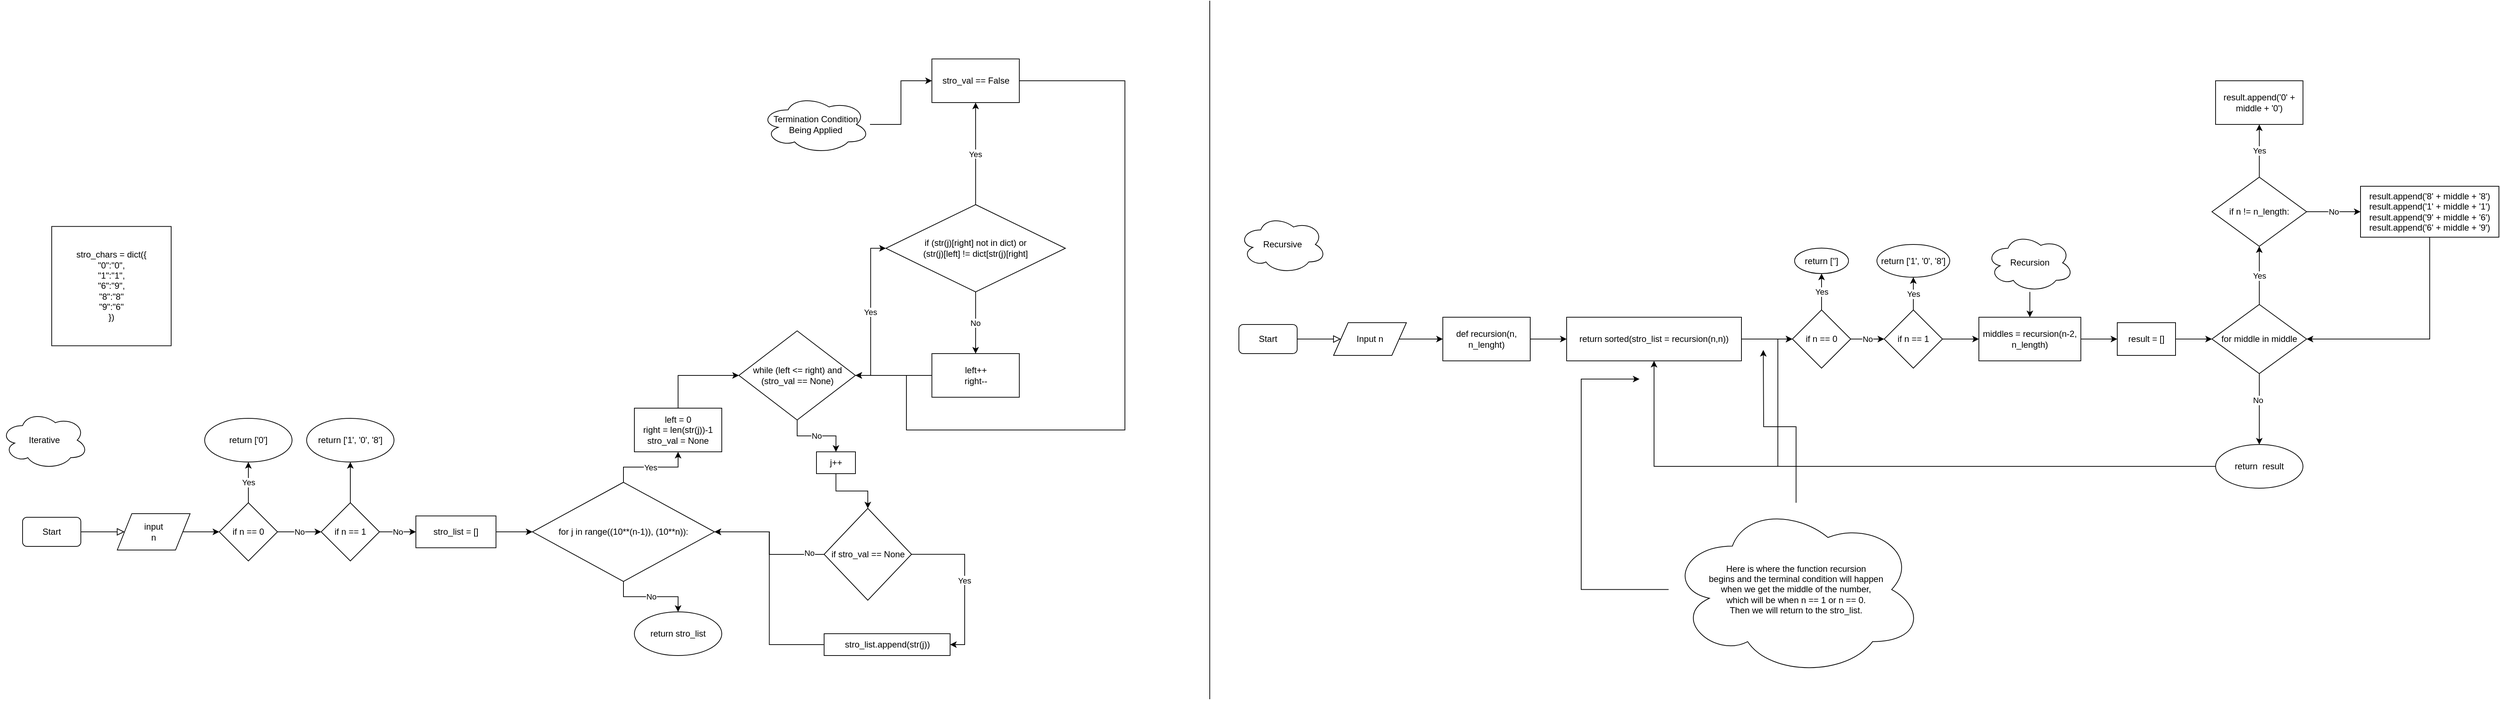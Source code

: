 <mxfile version="20.3.1" type="github">
  <diagram id="C5RBs43oDa-KdzZeNtuy" name="Page-1">
    <mxGraphModel dx="1734" dy="617" grid="1" gridSize="10" guides="1" tooltips="1" connect="1" arrows="1" fold="1" page="1" pageScale="1" pageWidth="827" pageHeight="1169" math="0" shadow="0">
      <root>
        <object label="" id="WIyWlLk6GJQsqaUBKTNV-0">
          <mxCell />
        </object>
        <mxCell id="WIyWlLk6GJQsqaUBKTNV-1" parent="WIyWlLk6GJQsqaUBKTNV-0" />
        <mxCell id="WIyWlLk6GJQsqaUBKTNV-2" value="" style="rounded=0;html=1;jettySize=auto;orthogonalLoop=1;fontSize=11;endArrow=block;endFill=0;endSize=8;strokeWidth=1;shadow=0;labelBackgroundColor=none;edgeStyle=orthogonalEdgeStyle;entryX=0;entryY=0.5;entryDx=0;entryDy=0;" parent="WIyWlLk6GJQsqaUBKTNV-1" source="WIyWlLk6GJQsqaUBKTNV-3" edge="1" target="UAvPD8WfjczdkTZnf0Nm-73">
          <mxGeometry relative="1" as="geometry">
            <mxPoint x="-620" y="810" as="targetPoint" />
          </mxGeometry>
        </mxCell>
        <mxCell id="WIyWlLk6GJQsqaUBKTNV-3" value="Start" style="rounded=1;whiteSpace=wrap;html=1;fontSize=12;glass=0;strokeWidth=1;shadow=0;" parent="WIyWlLk6GJQsqaUBKTNV-1" vertex="1">
          <mxGeometry x="-740" y="790" width="80" height="40" as="geometry" />
        </mxCell>
        <mxCell id="C8QLcQqAlrhgvGibjwOG-6" value="" style="edgeStyle=orthogonalEdgeStyle;rounded=0;orthogonalLoop=1;jettySize=auto;html=1;" edge="1" parent="WIyWlLk6GJQsqaUBKTNV-1" source="UAvPD8WfjczdkTZnf0Nm-73" target="C8QLcQqAlrhgvGibjwOG-5">
          <mxGeometry relative="1" as="geometry" />
        </mxCell>
        <mxCell id="UAvPD8WfjczdkTZnf0Nm-73" value="input&lt;br&gt;n" style="shape=parallelogram;perimeter=parallelogramPerimeter;whiteSpace=wrap;html=1;fixedSize=1;" parent="WIyWlLk6GJQsqaUBKTNV-1" vertex="1">
          <mxGeometry x="-610" y="785" width="100" height="50" as="geometry" />
        </mxCell>
        <mxCell id="UAvPD8WfjczdkTZnf0Nm-83" value="Yes" style="edgeStyle=orthogonalEdgeStyle;rounded=0;orthogonalLoop=1;jettySize=auto;html=0;" parent="WIyWlLk6GJQsqaUBKTNV-1" source="UAvPD8WfjczdkTZnf0Nm-76" target="UAvPD8WfjczdkTZnf0Nm-82" edge="1">
          <mxGeometry relative="1" as="geometry" />
        </mxCell>
        <mxCell id="SS6zmwQ81CMFTvqJXIf2-1" value="No" style="edgeStyle=orthogonalEdgeStyle;rounded=0;orthogonalLoop=1;jettySize=auto;html=1;" parent="WIyWlLk6GJQsqaUBKTNV-1" source="UAvPD8WfjczdkTZnf0Nm-76" target="SS6zmwQ81CMFTvqJXIf2-0" edge="1">
          <mxGeometry relative="1" as="geometry" />
        </mxCell>
        <mxCell id="UAvPD8WfjczdkTZnf0Nm-76" value="for j in range((10**(n-1)), (10**n)):" style="rhombus;whiteSpace=wrap;html=1;" parent="WIyWlLk6GJQsqaUBKTNV-1" vertex="1">
          <mxGeometry x="-40" y="741.88" width="250" height="136.25" as="geometry" />
        </mxCell>
        <mxCell id="UAvPD8WfjczdkTZnf0Nm-80" value="" style="edgeStyle=orthogonalEdgeStyle;rounded=0;orthogonalLoop=1;jettySize=auto;html=0;" parent="WIyWlLk6GJQsqaUBKTNV-1" source="UAvPD8WfjczdkTZnf0Nm-78" target="UAvPD8WfjczdkTZnf0Nm-76" edge="1">
          <mxGeometry relative="1" as="geometry" />
        </mxCell>
        <mxCell id="UAvPD8WfjczdkTZnf0Nm-78" value="stro_list = []" style="whiteSpace=wrap;html=1;" parent="WIyWlLk6GJQsqaUBKTNV-1" vertex="1">
          <mxGeometry x="-200" y="788.13" width="110" height="43.75" as="geometry" />
        </mxCell>
        <mxCell id="UAvPD8WfjczdkTZnf0Nm-93" value="" style="edgeStyle=orthogonalEdgeStyle;rounded=0;orthogonalLoop=1;jettySize=auto;html=0;entryX=0;entryY=0.5;entryDx=0;entryDy=0;exitX=0.5;exitY=0;exitDx=0;exitDy=0;" parent="WIyWlLk6GJQsqaUBKTNV-1" source="UAvPD8WfjczdkTZnf0Nm-82" target="UAvPD8WfjczdkTZnf0Nm-94" edge="1">
          <mxGeometry relative="1" as="geometry">
            <mxPoint x="160.5" y="590" as="targetPoint" />
          </mxGeometry>
        </mxCell>
        <mxCell id="UAvPD8WfjczdkTZnf0Nm-82" value="left = 0&lt;br&gt;right = len(str(j))-1&lt;br&gt;stro_val = None" style="whiteSpace=wrap;html=1;" parent="WIyWlLk6GJQsqaUBKTNV-1" vertex="1">
          <mxGeometry x="100" y="640" width="120" height="60" as="geometry" />
        </mxCell>
        <mxCell id="UAvPD8WfjczdkTZnf0Nm-100" value="Yes" style="edgeStyle=orthogonalEdgeStyle;rounded=0;orthogonalLoop=1;jettySize=auto;html=0;entryX=0;entryY=0.5;entryDx=0;entryDy=0;" parent="WIyWlLk6GJQsqaUBKTNV-1" source="UAvPD8WfjczdkTZnf0Nm-94" target="UAvPD8WfjczdkTZnf0Nm-96" edge="1">
          <mxGeometry relative="1" as="geometry" />
        </mxCell>
        <mxCell id="0LXEsNadSQLcKjnHdv3D-3" value="No" style="edgeStyle=orthogonalEdgeStyle;rounded=0;orthogonalLoop=1;jettySize=auto;html=1;entryX=0.5;entryY=0;entryDx=0;entryDy=0;" parent="WIyWlLk6GJQsqaUBKTNV-1" source="UAvPD8WfjczdkTZnf0Nm-94" target="0LXEsNadSQLcKjnHdv3D-0" edge="1">
          <mxGeometry relative="1" as="geometry" />
        </mxCell>
        <mxCell id="UAvPD8WfjczdkTZnf0Nm-94" value="while (left &amp;lt;= right) and (stro_val == None)" style="rhombus;whiteSpace=wrap;html=1;" parent="WIyWlLk6GJQsqaUBKTNV-1" vertex="1">
          <mxGeometry x="243.5" y="533.75" width="160" height="122.5" as="geometry" />
        </mxCell>
        <mxCell id="UAvPD8WfjczdkTZnf0Nm-105" value="Yes" style="edgeStyle=orthogonalEdgeStyle;rounded=0;orthogonalLoop=1;jettySize=auto;html=0;" parent="WIyWlLk6GJQsqaUBKTNV-1" source="UAvPD8WfjczdkTZnf0Nm-96" target="UAvPD8WfjczdkTZnf0Nm-102" edge="1">
          <mxGeometry relative="1" as="geometry" />
        </mxCell>
        <mxCell id="UAvPD8WfjczdkTZnf0Nm-113" value="No" style="edgeStyle=orthogonalEdgeStyle;rounded=0;orthogonalLoop=1;jettySize=auto;html=0;" parent="WIyWlLk6GJQsqaUBKTNV-1" source="UAvPD8WfjczdkTZnf0Nm-96" target="UAvPD8WfjczdkTZnf0Nm-112" edge="1">
          <mxGeometry relative="1" as="geometry" />
        </mxCell>
        <mxCell id="UAvPD8WfjczdkTZnf0Nm-96" value="if (str(j)[right] not in dict) or&lt;br&gt;(str(j)[left] != dict[str(j)[right]" style="rhombus;whiteSpace=wrap;html=1;" parent="WIyWlLk6GJQsqaUBKTNV-1" vertex="1">
          <mxGeometry x="445.25" y="360.25" width="246.5" height="120" as="geometry" />
        </mxCell>
        <mxCell id="UAvPD8WfjczdkTZnf0Nm-106" style="edgeStyle=orthogonalEdgeStyle;rounded=0;orthogonalLoop=1;jettySize=auto;html=0;entryX=1;entryY=0.5;entryDx=0;entryDy=0;" parent="WIyWlLk6GJQsqaUBKTNV-1" source="UAvPD8WfjczdkTZnf0Nm-102" target="UAvPD8WfjczdkTZnf0Nm-94" edge="1">
          <mxGeometry relative="1" as="geometry">
            <Array as="points">
              <mxPoint x="773.5" y="190" />
              <mxPoint x="773.5" y="670" />
              <mxPoint x="473.5" y="670" />
              <mxPoint x="473.5" y="595" />
            </Array>
          </mxGeometry>
        </mxCell>
        <mxCell id="UAvPD8WfjczdkTZnf0Nm-102" value="stro_val == False" style="whiteSpace=wrap;html=1;" parent="WIyWlLk6GJQsqaUBKTNV-1" vertex="1">
          <mxGeometry x="508.5" y="160" width="120" height="60" as="geometry" />
        </mxCell>
        <mxCell id="UAvPD8WfjczdkTZnf0Nm-114" style="edgeStyle=orthogonalEdgeStyle;rounded=0;orthogonalLoop=1;jettySize=auto;html=0;" parent="WIyWlLk6GJQsqaUBKTNV-1" source="UAvPD8WfjczdkTZnf0Nm-112" edge="1">
          <mxGeometry relative="1" as="geometry">
            <mxPoint x="403.5" y="595.0" as="targetPoint" />
          </mxGeometry>
        </mxCell>
        <mxCell id="UAvPD8WfjczdkTZnf0Nm-112" value="left++&lt;br&gt;right--" style="whiteSpace=wrap;html=1;" parent="WIyWlLk6GJQsqaUBKTNV-1" vertex="1">
          <mxGeometry x="508.5" y="565" width="120" height="60" as="geometry" />
        </mxCell>
        <mxCell id="UAvPD8WfjczdkTZnf0Nm-119" value="Yes" style="edgeStyle=orthogonalEdgeStyle;rounded=0;orthogonalLoop=1;jettySize=auto;html=0;exitX=1;exitY=0.5;exitDx=0;exitDy=0;entryX=1;entryY=0.5;entryDx=0;entryDy=0;" parent="WIyWlLk6GJQsqaUBKTNV-1" source="UAvPD8WfjczdkTZnf0Nm-115" target="UAvPD8WfjczdkTZnf0Nm-118" edge="1">
          <mxGeometry relative="1" as="geometry">
            <mxPoint x="500.5" y="857.5" as="targetPoint" />
          </mxGeometry>
        </mxCell>
        <mxCell id="0LXEsNadSQLcKjnHdv3D-1" style="edgeStyle=orthogonalEdgeStyle;rounded=0;orthogonalLoop=1;jettySize=auto;html=1;entryX=1;entryY=0.5;entryDx=0;entryDy=0;" parent="WIyWlLk6GJQsqaUBKTNV-1" source="UAvPD8WfjczdkTZnf0Nm-115" target="UAvPD8WfjczdkTZnf0Nm-76" edge="1">
          <mxGeometry relative="1" as="geometry" />
        </mxCell>
        <mxCell id="0LXEsNadSQLcKjnHdv3D-2" value="No" style="edgeLabel;html=1;align=center;verticalAlign=middle;resizable=0;points=[];" parent="0LXEsNadSQLcKjnHdv3D-1" vertex="1" connectable="0">
          <mxGeometry x="-0.772" y="-2" relative="1" as="geometry">
            <mxPoint as="offset" />
          </mxGeometry>
        </mxCell>
        <mxCell id="UAvPD8WfjczdkTZnf0Nm-115" value="if stro_val == None" style="rhombus;whiteSpace=wrap;html=1;" parent="WIyWlLk6GJQsqaUBKTNV-1" vertex="1">
          <mxGeometry x="360.5" y="777.75" width="120" height="126.25" as="geometry" />
        </mxCell>
        <mxCell id="UAvPD8WfjczdkTZnf0Nm-123" style="edgeStyle=orthogonalEdgeStyle;rounded=0;orthogonalLoop=1;jettySize=auto;html=0;entryX=1;entryY=0.5;entryDx=0;entryDy=0;" parent="WIyWlLk6GJQsqaUBKTNV-1" source="UAvPD8WfjczdkTZnf0Nm-118" target="UAvPD8WfjczdkTZnf0Nm-76" edge="1">
          <mxGeometry relative="1" as="geometry" />
        </mxCell>
        <mxCell id="UAvPD8WfjczdkTZnf0Nm-118" value="stro_list.append(str(j))" style="whiteSpace=wrap;html=1;" parent="WIyWlLk6GJQsqaUBKTNV-1" vertex="1">
          <mxGeometry x="360.5" y="950" width="173" height="30" as="geometry" />
        </mxCell>
        <mxCell id="SS6zmwQ81CMFTvqJXIf2-0" value="return stro_list" style="ellipse;whiteSpace=wrap;html=1;" parent="WIyWlLk6GJQsqaUBKTNV-1" vertex="1">
          <mxGeometry x="100" y="920" width="120" height="60" as="geometry" />
        </mxCell>
        <mxCell id="SS6zmwQ81CMFTvqJXIf2-3" style="edgeStyle=orthogonalEdgeStyle;rounded=0;orthogonalLoop=1;jettySize=auto;html=1;" parent="WIyWlLk6GJQsqaUBKTNV-1" source="SS6zmwQ81CMFTvqJXIf2-2" target="UAvPD8WfjczdkTZnf0Nm-102" edge="1">
          <mxGeometry relative="1" as="geometry" />
        </mxCell>
        <mxCell id="SS6zmwQ81CMFTvqJXIf2-2" value="Termination Condition Being Applied" style="ellipse;shape=cloud;whiteSpace=wrap;html=1;" parent="WIyWlLk6GJQsqaUBKTNV-1" vertex="1">
          <mxGeometry x="273.5" y="210" width="150" height="80" as="geometry" />
        </mxCell>
        <mxCell id="SS6zmwQ81CMFTvqJXIf2-4" value="" style="rounded=0;html=1;jettySize=auto;orthogonalLoop=1;fontSize=11;endArrow=block;endFill=0;endSize=8;strokeWidth=1;shadow=0;labelBackgroundColor=none;edgeStyle=orthogonalEdgeStyle;entryX=0;entryY=0.5;entryDx=0;entryDy=0;" parent="WIyWlLk6GJQsqaUBKTNV-1" source="SS6zmwQ81CMFTvqJXIf2-5" edge="1" target="C8QLcQqAlrhgvGibjwOG-17">
          <mxGeometry relative="1" as="geometry">
            <mxPoint x="1070.0" y="545" as="targetPoint" />
          </mxGeometry>
        </mxCell>
        <mxCell id="SS6zmwQ81CMFTvqJXIf2-5" value="Start" style="rounded=1;whiteSpace=wrap;html=1;fontSize=12;glass=0;strokeWidth=1;shadow=0;" parent="WIyWlLk6GJQsqaUBKTNV-1" vertex="1">
          <mxGeometry x="930" y="525" width="80" height="40" as="geometry" />
        </mxCell>
        <mxCell id="SS6zmwQ81CMFTvqJXIf2-36" value="Iterative" style="ellipse;shape=cloud;whiteSpace=wrap;html=1;" parent="WIyWlLk6GJQsqaUBKTNV-1" vertex="1">
          <mxGeometry x="-770" y="644" width="120" height="80" as="geometry" />
        </mxCell>
        <mxCell id="SS6zmwQ81CMFTvqJXIf2-37" value="Recursive" style="ellipse;shape=cloud;whiteSpace=wrap;html=1;" parent="WIyWlLk6GJQsqaUBKTNV-1" vertex="1">
          <mxGeometry x="930" y="375" width="120" height="80" as="geometry" />
        </mxCell>
        <mxCell id="0LXEsNadSQLcKjnHdv3D-4" style="edgeStyle=orthogonalEdgeStyle;rounded=0;orthogonalLoop=1;jettySize=auto;html=1;entryX=0.5;entryY=0;entryDx=0;entryDy=0;" parent="WIyWlLk6GJQsqaUBKTNV-1" source="0LXEsNadSQLcKjnHdv3D-0" target="UAvPD8WfjczdkTZnf0Nm-115" edge="1">
          <mxGeometry relative="1" as="geometry" />
        </mxCell>
        <mxCell id="0LXEsNadSQLcKjnHdv3D-0" value="j++" style="whiteSpace=wrap;html=1;" parent="WIyWlLk6GJQsqaUBKTNV-1" vertex="1">
          <mxGeometry x="350" y="700" width="53.5" height="30" as="geometry" />
        </mxCell>
        <mxCell id="C8QLcQqAlrhgvGibjwOG-2" value="stro_chars = dict({&lt;br&gt;&quot;0&quot;:&quot;0&quot;,&lt;br&gt;&quot;1&quot;:&quot;1&quot;,&lt;br&gt;&quot;6&quot;:&quot;9&quot;,&lt;br&gt;&quot;8&quot;:&quot;8&quot;&lt;br&gt;&quot;9&quot;:&quot;6&quot;&lt;br&gt;})" style="whiteSpace=wrap;html=1;aspect=fixed;" vertex="1" parent="WIyWlLk6GJQsqaUBKTNV-1">
          <mxGeometry x="-700" y="390.25" width="164" height="164" as="geometry" />
        </mxCell>
        <mxCell id="C8QLcQqAlrhgvGibjwOG-8" value="Yes" style="edgeStyle=orthogonalEdgeStyle;rounded=0;orthogonalLoop=1;jettySize=auto;html=1;" edge="1" parent="WIyWlLk6GJQsqaUBKTNV-1" source="C8QLcQqAlrhgvGibjwOG-5" target="C8QLcQqAlrhgvGibjwOG-7">
          <mxGeometry relative="1" as="geometry" />
        </mxCell>
        <mxCell id="C8QLcQqAlrhgvGibjwOG-10" value="No" style="edgeStyle=orthogonalEdgeStyle;rounded=0;orthogonalLoop=1;jettySize=auto;html=1;" edge="1" parent="WIyWlLk6GJQsqaUBKTNV-1" source="C8QLcQqAlrhgvGibjwOG-5" target="C8QLcQqAlrhgvGibjwOG-9">
          <mxGeometry relative="1" as="geometry" />
        </mxCell>
        <mxCell id="C8QLcQqAlrhgvGibjwOG-5" value="if n == 0" style="rhombus;whiteSpace=wrap;html=1;" vertex="1" parent="WIyWlLk6GJQsqaUBKTNV-1">
          <mxGeometry x="-470" y="770" width="80" height="80" as="geometry" />
        </mxCell>
        <mxCell id="C8QLcQqAlrhgvGibjwOG-7" value="return [&#39;0&#39;]" style="ellipse;whiteSpace=wrap;html=1;" vertex="1" parent="WIyWlLk6GJQsqaUBKTNV-1">
          <mxGeometry x="-490" y="654" width="120" height="60" as="geometry" />
        </mxCell>
        <mxCell id="C8QLcQqAlrhgvGibjwOG-12" value="" style="edgeStyle=orthogonalEdgeStyle;rounded=0;orthogonalLoop=1;jettySize=auto;html=1;" edge="1" parent="WIyWlLk6GJQsqaUBKTNV-1" source="C8QLcQqAlrhgvGibjwOG-9" target="C8QLcQqAlrhgvGibjwOG-11">
          <mxGeometry relative="1" as="geometry" />
        </mxCell>
        <mxCell id="C8QLcQqAlrhgvGibjwOG-15" value="No" style="edgeStyle=orthogonalEdgeStyle;rounded=0;orthogonalLoop=1;jettySize=auto;html=1;" edge="1" parent="WIyWlLk6GJQsqaUBKTNV-1" source="C8QLcQqAlrhgvGibjwOG-9" target="UAvPD8WfjczdkTZnf0Nm-78">
          <mxGeometry relative="1" as="geometry" />
        </mxCell>
        <mxCell id="C8QLcQqAlrhgvGibjwOG-9" value="if n == 1" style="rhombus;whiteSpace=wrap;html=1;" vertex="1" parent="WIyWlLk6GJQsqaUBKTNV-1">
          <mxGeometry x="-330" y="770" width="80" height="80" as="geometry" />
        </mxCell>
        <mxCell id="C8QLcQqAlrhgvGibjwOG-11" value="return [&#39;1&#39;, &#39;0&#39;, &#39;8&#39;]" style="ellipse;whiteSpace=wrap;html=1;" vertex="1" parent="WIyWlLk6GJQsqaUBKTNV-1">
          <mxGeometry x="-350" y="654" width="120" height="60" as="geometry" />
        </mxCell>
        <mxCell id="C8QLcQqAlrhgvGibjwOG-16" value="" style="endArrow=none;html=1;rounded=0;" edge="1" parent="WIyWlLk6GJQsqaUBKTNV-1">
          <mxGeometry width="50" height="50" relative="1" as="geometry">
            <mxPoint x="890" y="1040" as="sourcePoint" />
            <mxPoint x="890" y="80" as="targetPoint" />
          </mxGeometry>
        </mxCell>
        <mxCell id="C8QLcQqAlrhgvGibjwOG-19" value="" style="edgeStyle=orthogonalEdgeStyle;rounded=0;orthogonalLoop=1;jettySize=auto;html=1;" edge="1" parent="WIyWlLk6GJQsqaUBKTNV-1" source="C8QLcQqAlrhgvGibjwOG-17" target="C8QLcQqAlrhgvGibjwOG-18">
          <mxGeometry relative="1" as="geometry" />
        </mxCell>
        <mxCell id="C8QLcQqAlrhgvGibjwOG-17" value="Input n" style="shape=parallelogram;perimeter=parallelogramPerimeter;whiteSpace=wrap;html=1;fixedSize=1;" vertex="1" parent="WIyWlLk6GJQsqaUBKTNV-1">
          <mxGeometry x="1060" y="522.5" width="100" height="45" as="geometry" />
        </mxCell>
        <mxCell id="C8QLcQqAlrhgvGibjwOG-21" value="" style="edgeStyle=orthogonalEdgeStyle;rounded=0;orthogonalLoop=1;jettySize=auto;html=1;" edge="1" parent="WIyWlLk6GJQsqaUBKTNV-1" source="C8QLcQqAlrhgvGibjwOG-18" target="C8QLcQqAlrhgvGibjwOG-20">
          <mxGeometry relative="1" as="geometry" />
        </mxCell>
        <mxCell id="C8QLcQqAlrhgvGibjwOG-18" value="def recursion(n, n_lenght)" style="whiteSpace=wrap;html=1;" vertex="1" parent="WIyWlLk6GJQsqaUBKTNV-1">
          <mxGeometry x="1210" y="515" width="120" height="60" as="geometry" />
        </mxCell>
        <mxCell id="C8QLcQqAlrhgvGibjwOG-23" value="" style="edgeStyle=orthogonalEdgeStyle;rounded=0;orthogonalLoop=1;jettySize=auto;html=1;" edge="1" parent="WIyWlLk6GJQsqaUBKTNV-1" source="C8QLcQqAlrhgvGibjwOG-20" target="C8QLcQqAlrhgvGibjwOG-22">
          <mxGeometry relative="1" as="geometry" />
        </mxCell>
        <mxCell id="C8QLcQqAlrhgvGibjwOG-20" value="return sorted(stro_list = recursion(n,n))" style="whiteSpace=wrap;html=1;" vertex="1" parent="WIyWlLk6GJQsqaUBKTNV-1">
          <mxGeometry x="1380" y="515" width="240" height="60" as="geometry" />
        </mxCell>
        <mxCell id="C8QLcQqAlrhgvGibjwOG-25" value="Yes" style="edgeStyle=orthogonalEdgeStyle;rounded=0;orthogonalLoop=1;jettySize=auto;html=1;" edge="1" parent="WIyWlLk6GJQsqaUBKTNV-1" source="C8QLcQqAlrhgvGibjwOG-22" target="C8QLcQqAlrhgvGibjwOG-24">
          <mxGeometry relative="1" as="geometry" />
        </mxCell>
        <mxCell id="C8QLcQqAlrhgvGibjwOG-27" value="No" style="edgeStyle=orthogonalEdgeStyle;rounded=0;orthogonalLoop=1;jettySize=auto;html=1;" edge="1" parent="WIyWlLk6GJQsqaUBKTNV-1" source="C8QLcQqAlrhgvGibjwOG-22" target="C8QLcQqAlrhgvGibjwOG-26">
          <mxGeometry relative="1" as="geometry" />
        </mxCell>
        <mxCell id="C8QLcQqAlrhgvGibjwOG-22" value="if n == 0" style="rhombus;whiteSpace=wrap;html=1;" vertex="1" parent="WIyWlLk6GJQsqaUBKTNV-1">
          <mxGeometry x="1690" y="505" width="80" height="80" as="geometry" />
        </mxCell>
        <mxCell id="C8QLcQqAlrhgvGibjwOG-24" value="return [&#39;&#39;]" style="ellipse;whiteSpace=wrap;html=1;" vertex="1" parent="WIyWlLk6GJQsqaUBKTNV-1">
          <mxGeometry x="1693" y="420" width="74" height="35" as="geometry" />
        </mxCell>
        <mxCell id="C8QLcQqAlrhgvGibjwOG-29" value="Yes" style="edgeStyle=orthogonalEdgeStyle;rounded=0;orthogonalLoop=1;jettySize=auto;html=1;" edge="1" parent="WIyWlLk6GJQsqaUBKTNV-1" source="C8QLcQqAlrhgvGibjwOG-26" target="C8QLcQqAlrhgvGibjwOG-28">
          <mxGeometry relative="1" as="geometry" />
        </mxCell>
        <mxCell id="C8QLcQqAlrhgvGibjwOG-31" value="" style="edgeStyle=orthogonalEdgeStyle;rounded=0;orthogonalLoop=1;jettySize=auto;html=1;" edge="1" parent="WIyWlLk6GJQsqaUBKTNV-1" source="C8QLcQqAlrhgvGibjwOG-26" target="C8QLcQqAlrhgvGibjwOG-30">
          <mxGeometry relative="1" as="geometry" />
        </mxCell>
        <mxCell id="C8QLcQqAlrhgvGibjwOG-26" value="if n == 1" style="rhombus;whiteSpace=wrap;html=1;" vertex="1" parent="WIyWlLk6GJQsqaUBKTNV-1">
          <mxGeometry x="1816" y="505" width="80" height="80" as="geometry" />
        </mxCell>
        <mxCell id="C8QLcQqAlrhgvGibjwOG-28" value="return [&#39;1&#39;, &#39;0&#39;, &#39;8&#39;]" style="ellipse;whiteSpace=wrap;html=1;" vertex="1" parent="WIyWlLk6GJQsqaUBKTNV-1">
          <mxGeometry x="1806" y="415" width="100" height="45" as="geometry" />
        </mxCell>
        <mxCell id="C8QLcQqAlrhgvGibjwOG-35" value="" style="edgeStyle=orthogonalEdgeStyle;rounded=0;orthogonalLoop=1;jettySize=auto;html=1;" edge="1" parent="WIyWlLk6GJQsqaUBKTNV-1" source="C8QLcQqAlrhgvGibjwOG-30" target="C8QLcQqAlrhgvGibjwOG-34">
          <mxGeometry relative="1" as="geometry" />
        </mxCell>
        <mxCell id="C8QLcQqAlrhgvGibjwOG-30" value="middles = recursion(n-2, n_length)" style="whiteSpace=wrap;html=1;" vertex="1" parent="WIyWlLk6GJQsqaUBKTNV-1">
          <mxGeometry x="1946" y="515" width="140" height="60" as="geometry" />
        </mxCell>
        <mxCell id="C8QLcQqAlrhgvGibjwOG-33" value="" style="edgeStyle=orthogonalEdgeStyle;rounded=0;orthogonalLoop=1;jettySize=auto;html=1;" edge="1" parent="WIyWlLk6GJQsqaUBKTNV-1" source="C8QLcQqAlrhgvGibjwOG-32" target="C8QLcQqAlrhgvGibjwOG-30">
          <mxGeometry relative="1" as="geometry" />
        </mxCell>
        <mxCell id="C8QLcQqAlrhgvGibjwOG-32" value="Recursion" style="ellipse;shape=cloud;whiteSpace=wrap;html=1;" vertex="1" parent="WIyWlLk6GJQsqaUBKTNV-1">
          <mxGeometry x="1956" y="400.25" width="120" height="80" as="geometry" />
        </mxCell>
        <mxCell id="C8QLcQqAlrhgvGibjwOG-37" value="" style="edgeStyle=orthogonalEdgeStyle;rounded=0;orthogonalLoop=1;jettySize=auto;html=1;" edge="1" parent="WIyWlLk6GJQsqaUBKTNV-1" source="C8QLcQqAlrhgvGibjwOG-34" target="C8QLcQqAlrhgvGibjwOG-36">
          <mxGeometry relative="1" as="geometry" />
        </mxCell>
        <mxCell id="C8QLcQqAlrhgvGibjwOG-34" value="result = []" style="whiteSpace=wrap;html=1;" vertex="1" parent="WIyWlLk6GJQsqaUBKTNV-1">
          <mxGeometry x="2136" y="522.5" width="80" height="45" as="geometry" />
        </mxCell>
        <mxCell id="C8QLcQqAlrhgvGibjwOG-39" value="Yes" style="edgeStyle=orthogonalEdgeStyle;rounded=0;orthogonalLoop=1;jettySize=auto;html=1;" edge="1" parent="WIyWlLk6GJQsqaUBKTNV-1" source="C8QLcQqAlrhgvGibjwOG-36" target="C8QLcQqAlrhgvGibjwOG-38">
          <mxGeometry relative="1" as="geometry" />
        </mxCell>
        <mxCell id="C8QLcQqAlrhgvGibjwOG-41" value="" style="edgeStyle=orthogonalEdgeStyle;rounded=0;orthogonalLoop=1;jettySize=auto;html=1;" edge="1" parent="WIyWlLk6GJQsqaUBKTNV-1" source="C8QLcQqAlrhgvGibjwOG-36" target="C8QLcQqAlrhgvGibjwOG-40">
          <mxGeometry relative="1" as="geometry" />
        </mxCell>
        <mxCell id="C8QLcQqAlrhgvGibjwOG-42" value="No" style="edgeLabel;html=1;align=center;verticalAlign=middle;resizable=0;points=[];" vertex="1" connectable="0" parent="C8QLcQqAlrhgvGibjwOG-41">
          <mxGeometry x="-0.262" y="-2" relative="1" as="geometry">
            <mxPoint as="offset" />
          </mxGeometry>
        </mxCell>
        <mxCell id="C8QLcQqAlrhgvGibjwOG-36" value="for middle in middle" style="rhombus;whiteSpace=wrap;html=1;" vertex="1" parent="WIyWlLk6GJQsqaUBKTNV-1">
          <mxGeometry x="2266" y="497.5" width="130" height="95" as="geometry" />
        </mxCell>
        <mxCell id="C8QLcQqAlrhgvGibjwOG-45" value="Yes" style="edgeStyle=orthogonalEdgeStyle;rounded=0;orthogonalLoop=1;jettySize=auto;html=1;" edge="1" parent="WIyWlLk6GJQsqaUBKTNV-1" source="C8QLcQqAlrhgvGibjwOG-38" target="C8QLcQqAlrhgvGibjwOG-44">
          <mxGeometry relative="1" as="geometry" />
        </mxCell>
        <mxCell id="C8QLcQqAlrhgvGibjwOG-47" value="No" style="edgeStyle=orthogonalEdgeStyle;rounded=0;orthogonalLoop=1;jettySize=auto;html=1;entryX=0;entryY=0.5;entryDx=0;entryDy=0;" edge="1" parent="WIyWlLk6GJQsqaUBKTNV-1" source="C8QLcQqAlrhgvGibjwOG-38" target="C8QLcQqAlrhgvGibjwOG-46">
          <mxGeometry relative="1" as="geometry">
            <mxPoint x="2476" y="370" as="targetPoint" />
          </mxGeometry>
        </mxCell>
        <mxCell id="C8QLcQqAlrhgvGibjwOG-38" value="if n != n_length:" style="rhombus;whiteSpace=wrap;html=1;" vertex="1" parent="WIyWlLk6GJQsqaUBKTNV-1">
          <mxGeometry x="2266" y="322.5" width="130" height="95" as="geometry" />
        </mxCell>
        <mxCell id="C8QLcQqAlrhgvGibjwOG-43" style="edgeStyle=orthogonalEdgeStyle;rounded=0;orthogonalLoop=1;jettySize=auto;html=1;entryX=0;entryY=0.5;entryDx=0;entryDy=0;" edge="1" parent="WIyWlLk6GJQsqaUBKTNV-1" source="C8QLcQqAlrhgvGibjwOG-40" target="C8QLcQqAlrhgvGibjwOG-22">
          <mxGeometry relative="1" as="geometry" />
        </mxCell>
        <mxCell id="C8QLcQqAlrhgvGibjwOG-51" style="edgeStyle=orthogonalEdgeStyle;rounded=0;orthogonalLoop=1;jettySize=auto;html=1;entryX=0.5;entryY=1;entryDx=0;entryDy=0;" edge="1" parent="WIyWlLk6GJQsqaUBKTNV-1" source="C8QLcQqAlrhgvGibjwOG-40" target="C8QLcQqAlrhgvGibjwOG-20">
          <mxGeometry relative="1" as="geometry" />
        </mxCell>
        <mxCell id="C8QLcQqAlrhgvGibjwOG-40" value="return&amp;nbsp; result" style="ellipse;whiteSpace=wrap;html=1;" vertex="1" parent="WIyWlLk6GJQsqaUBKTNV-1">
          <mxGeometry x="2271" y="690" width="120" height="60" as="geometry" />
        </mxCell>
        <mxCell id="C8QLcQqAlrhgvGibjwOG-44" value="result.append(&#39;0&#39; + middle + &#39;0&#39;)" style="whiteSpace=wrap;html=1;" vertex="1" parent="WIyWlLk6GJQsqaUBKTNV-1">
          <mxGeometry x="2271" y="190" width="120" height="60" as="geometry" />
        </mxCell>
        <mxCell id="C8QLcQqAlrhgvGibjwOG-49" style="edgeStyle=orthogonalEdgeStyle;rounded=0;orthogonalLoop=1;jettySize=auto;html=1;entryX=1;entryY=0.5;entryDx=0;entryDy=0;exitX=0.5;exitY=1;exitDx=0;exitDy=0;" edge="1" parent="WIyWlLk6GJQsqaUBKTNV-1" source="C8QLcQqAlrhgvGibjwOG-46" target="C8QLcQqAlrhgvGibjwOG-36">
          <mxGeometry relative="1" as="geometry" />
        </mxCell>
        <mxCell id="C8QLcQqAlrhgvGibjwOG-46" value="&lt;div&gt;result.append(&#39;8&#39; + middle + &#39;8&#39;)&lt;/div&gt;&lt;div&gt;&lt;span style=&quot;background-color: initial;&quot;&gt;result.append(&#39;1&#39; + middle + &#39;1&#39;)&lt;/span&gt;&lt;/div&gt;&lt;div&gt;&lt;span style=&quot;background-color: initial;&quot;&gt;result.append(&#39;9&#39; + middle + &#39;6&#39;)&lt;/span&gt;&lt;/div&gt;&lt;div&gt;&lt;span style=&quot;background-color: initial;&quot;&gt;result.append(&#39;6&#39; + middle + &#39;9&#39;)&lt;/span&gt;&lt;/div&gt;" style="whiteSpace=wrap;html=1;" vertex="1" parent="WIyWlLk6GJQsqaUBKTNV-1">
          <mxGeometry x="2470" y="335" width="190" height="70" as="geometry" />
        </mxCell>
        <mxCell id="C8QLcQqAlrhgvGibjwOG-52" style="edgeStyle=orthogonalEdgeStyle;rounded=0;orthogonalLoop=1;jettySize=auto;html=1;" edge="1" parent="WIyWlLk6GJQsqaUBKTNV-1" source="C8QLcQqAlrhgvGibjwOG-50">
          <mxGeometry relative="1" as="geometry">
            <mxPoint x="1650" y="560" as="targetPoint" />
          </mxGeometry>
        </mxCell>
        <mxCell id="C8QLcQqAlrhgvGibjwOG-53" style="edgeStyle=orthogonalEdgeStyle;rounded=0;orthogonalLoop=1;jettySize=auto;html=1;" edge="1" parent="WIyWlLk6GJQsqaUBKTNV-1" source="C8QLcQqAlrhgvGibjwOG-50">
          <mxGeometry relative="1" as="geometry">
            <mxPoint x="1480" y="600" as="targetPoint" />
            <Array as="points">
              <mxPoint x="1400" y="889" />
              <mxPoint x="1400" y="600" />
            </Array>
          </mxGeometry>
        </mxCell>
        <mxCell id="C8QLcQqAlrhgvGibjwOG-50" value="Here is where the function recursion &lt;br&gt;begins and the terminal condition will happen &lt;br&gt;when we get the middle of the number, &lt;br&gt;which will be when n == 1 or n == 0. &lt;br&gt;Then we will return to the stro_list." style="ellipse;shape=cloud;whiteSpace=wrap;html=1;" vertex="1" parent="WIyWlLk6GJQsqaUBKTNV-1">
          <mxGeometry x="1520" y="770" width="350" height="238.63" as="geometry" />
        </mxCell>
      </root>
    </mxGraphModel>
  </diagram>
</mxfile>
